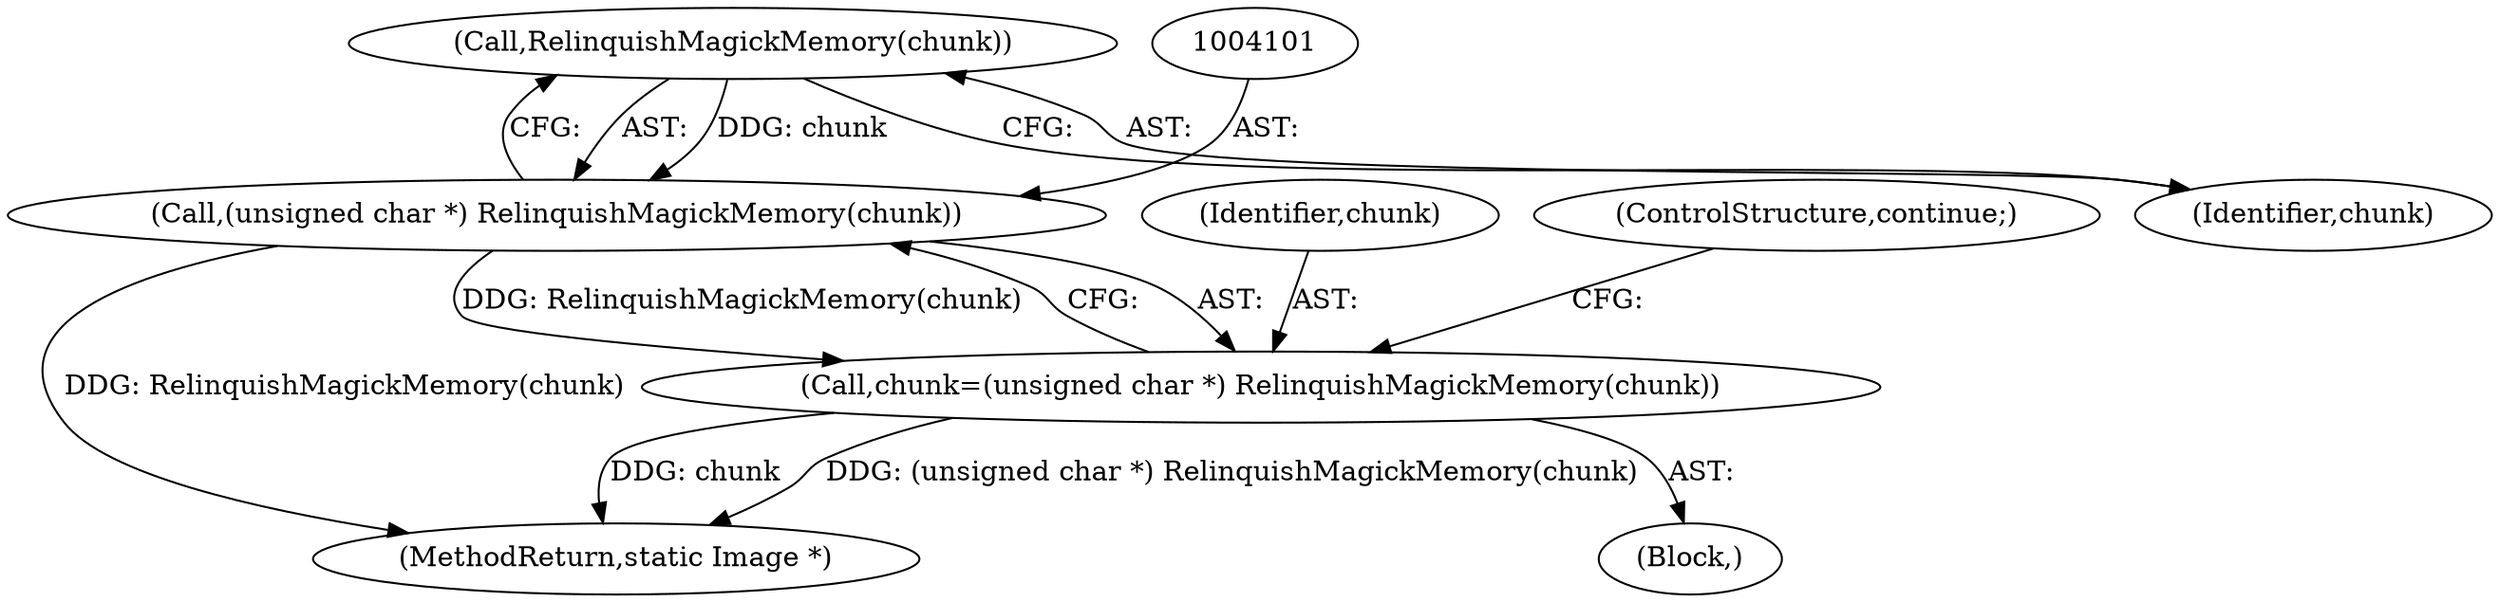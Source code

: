 digraph "0_ImageMagick_9eedb5660f1704cde8e8cd784c5c2a09dd2fd60f_0@pointer" {
"1004102" [label="(Call,RelinquishMagickMemory(chunk))"];
"1004100" [label="(Call,(unsigned char *) RelinquishMagickMemory(chunk))"];
"1004098" [label="(Call,chunk=(unsigned char *) RelinquishMagickMemory(chunk))"];
"1007374" [label="(MethodReturn,static Image *)"];
"1004099" [label="(Identifier,chunk)"];
"1004102" [label="(Call,RelinquishMagickMemory(chunk))"];
"1004104" [label="(ControlStructure,continue;)"];
"1004103" [label="(Identifier,chunk)"];
"1004084" [label="(Block,)"];
"1004100" [label="(Call,(unsigned char *) RelinquishMagickMemory(chunk))"];
"1004098" [label="(Call,chunk=(unsigned char *) RelinquishMagickMemory(chunk))"];
"1004102" -> "1004100"  [label="AST: "];
"1004102" -> "1004103"  [label="CFG: "];
"1004103" -> "1004102"  [label="AST: "];
"1004100" -> "1004102"  [label="CFG: "];
"1004102" -> "1004100"  [label="DDG: chunk"];
"1004100" -> "1004098"  [label="AST: "];
"1004101" -> "1004100"  [label="AST: "];
"1004098" -> "1004100"  [label="CFG: "];
"1004100" -> "1007374"  [label="DDG: RelinquishMagickMemory(chunk)"];
"1004100" -> "1004098"  [label="DDG: RelinquishMagickMemory(chunk)"];
"1004098" -> "1004084"  [label="AST: "];
"1004099" -> "1004098"  [label="AST: "];
"1004104" -> "1004098"  [label="CFG: "];
"1004098" -> "1007374"  [label="DDG: (unsigned char *) RelinquishMagickMemory(chunk)"];
"1004098" -> "1007374"  [label="DDG: chunk"];
}
